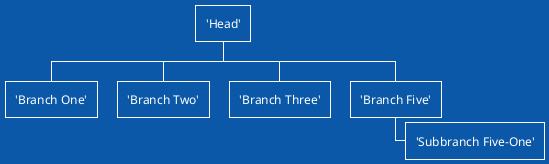 {
  "sha1": "d5enms846e995bdo6kymt9yirbwlqul",
  "insertion": {
    "when": "2024-06-01T09:03:02.514Z",
    "user": "plantuml@gmail.com"
  }
}
@startwbs
!theme amiga
* 'Head'
** 'Branch One'
** 'Branch Two'
** 'Branch Three'
** 'Branch Five'
*** 'Subbranch Five-One'
@endwbs
